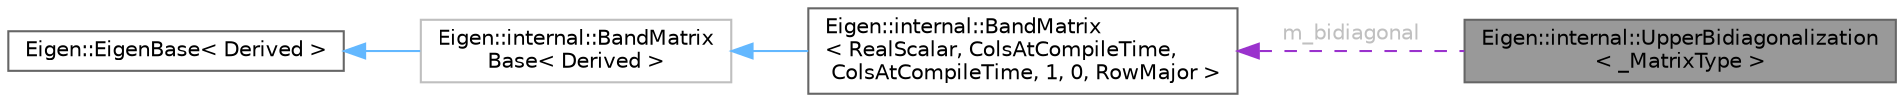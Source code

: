 digraph "Eigen::internal::UpperBidiagonalization&lt; _MatrixType &gt;"
{
 // LATEX_PDF_SIZE
  bgcolor="transparent";
  edge [fontname=Helvetica,fontsize=10,labelfontname=Helvetica,labelfontsize=10];
  node [fontname=Helvetica,fontsize=10,shape=box,height=0.2,width=0.4];
  rankdir="LR";
  Node1 [id="Node000001",label="Eigen::internal::UpperBidiagonalization\l\< _MatrixType \>",height=0.2,width=0.4,color="gray40", fillcolor="grey60", style="filled", fontcolor="black",tooltip=" "];
  Node2 -> Node1 [id="edge4_Node000001_Node000002",dir="back",color="darkorchid3",style="dashed",tooltip=" ",label=<<TABLE CELLBORDER="0" BORDER="0"><TR><TD VALIGN="top" ALIGN="LEFT" CELLPADDING="1" CELLSPACING="0">m_bidiagonal</TD></TR>
</TABLE>> ,fontcolor="grey" ];
  Node2 [id="Node000002",label="Eigen::internal::BandMatrix\l\< RealScalar, ColsAtCompileTime,\l ColsAtCompileTime, 1, 0, RowMajor \>",height=0.2,width=0.4,color="gray40", fillcolor="white", style="filled",URL="$classEigen_1_1internal_1_1BandMatrix.html",tooltip=" "];
  Node3 -> Node2 [id="edge5_Node000002_Node000003",dir="back",color="steelblue1",style="solid",tooltip=" "];
  Node3 [id="Node000003",label="Eigen::internal::BandMatrix\lBase\< Derived \>",height=0.2,width=0.4,color="grey75", fillcolor="white", style="filled",URL="$classEigen_1_1internal_1_1BandMatrixBase.html",tooltip=" "];
  Node4 -> Node3 [id="edge6_Node000003_Node000004",dir="back",color="steelblue1",style="solid",tooltip=" "];
  Node4 [id="Node000004",label="Eigen::EigenBase\< Derived \>",height=0.2,width=0.4,color="gray40", fillcolor="white", style="filled",URL="$structEigen_1_1EigenBase.html",tooltip=" "];
}
